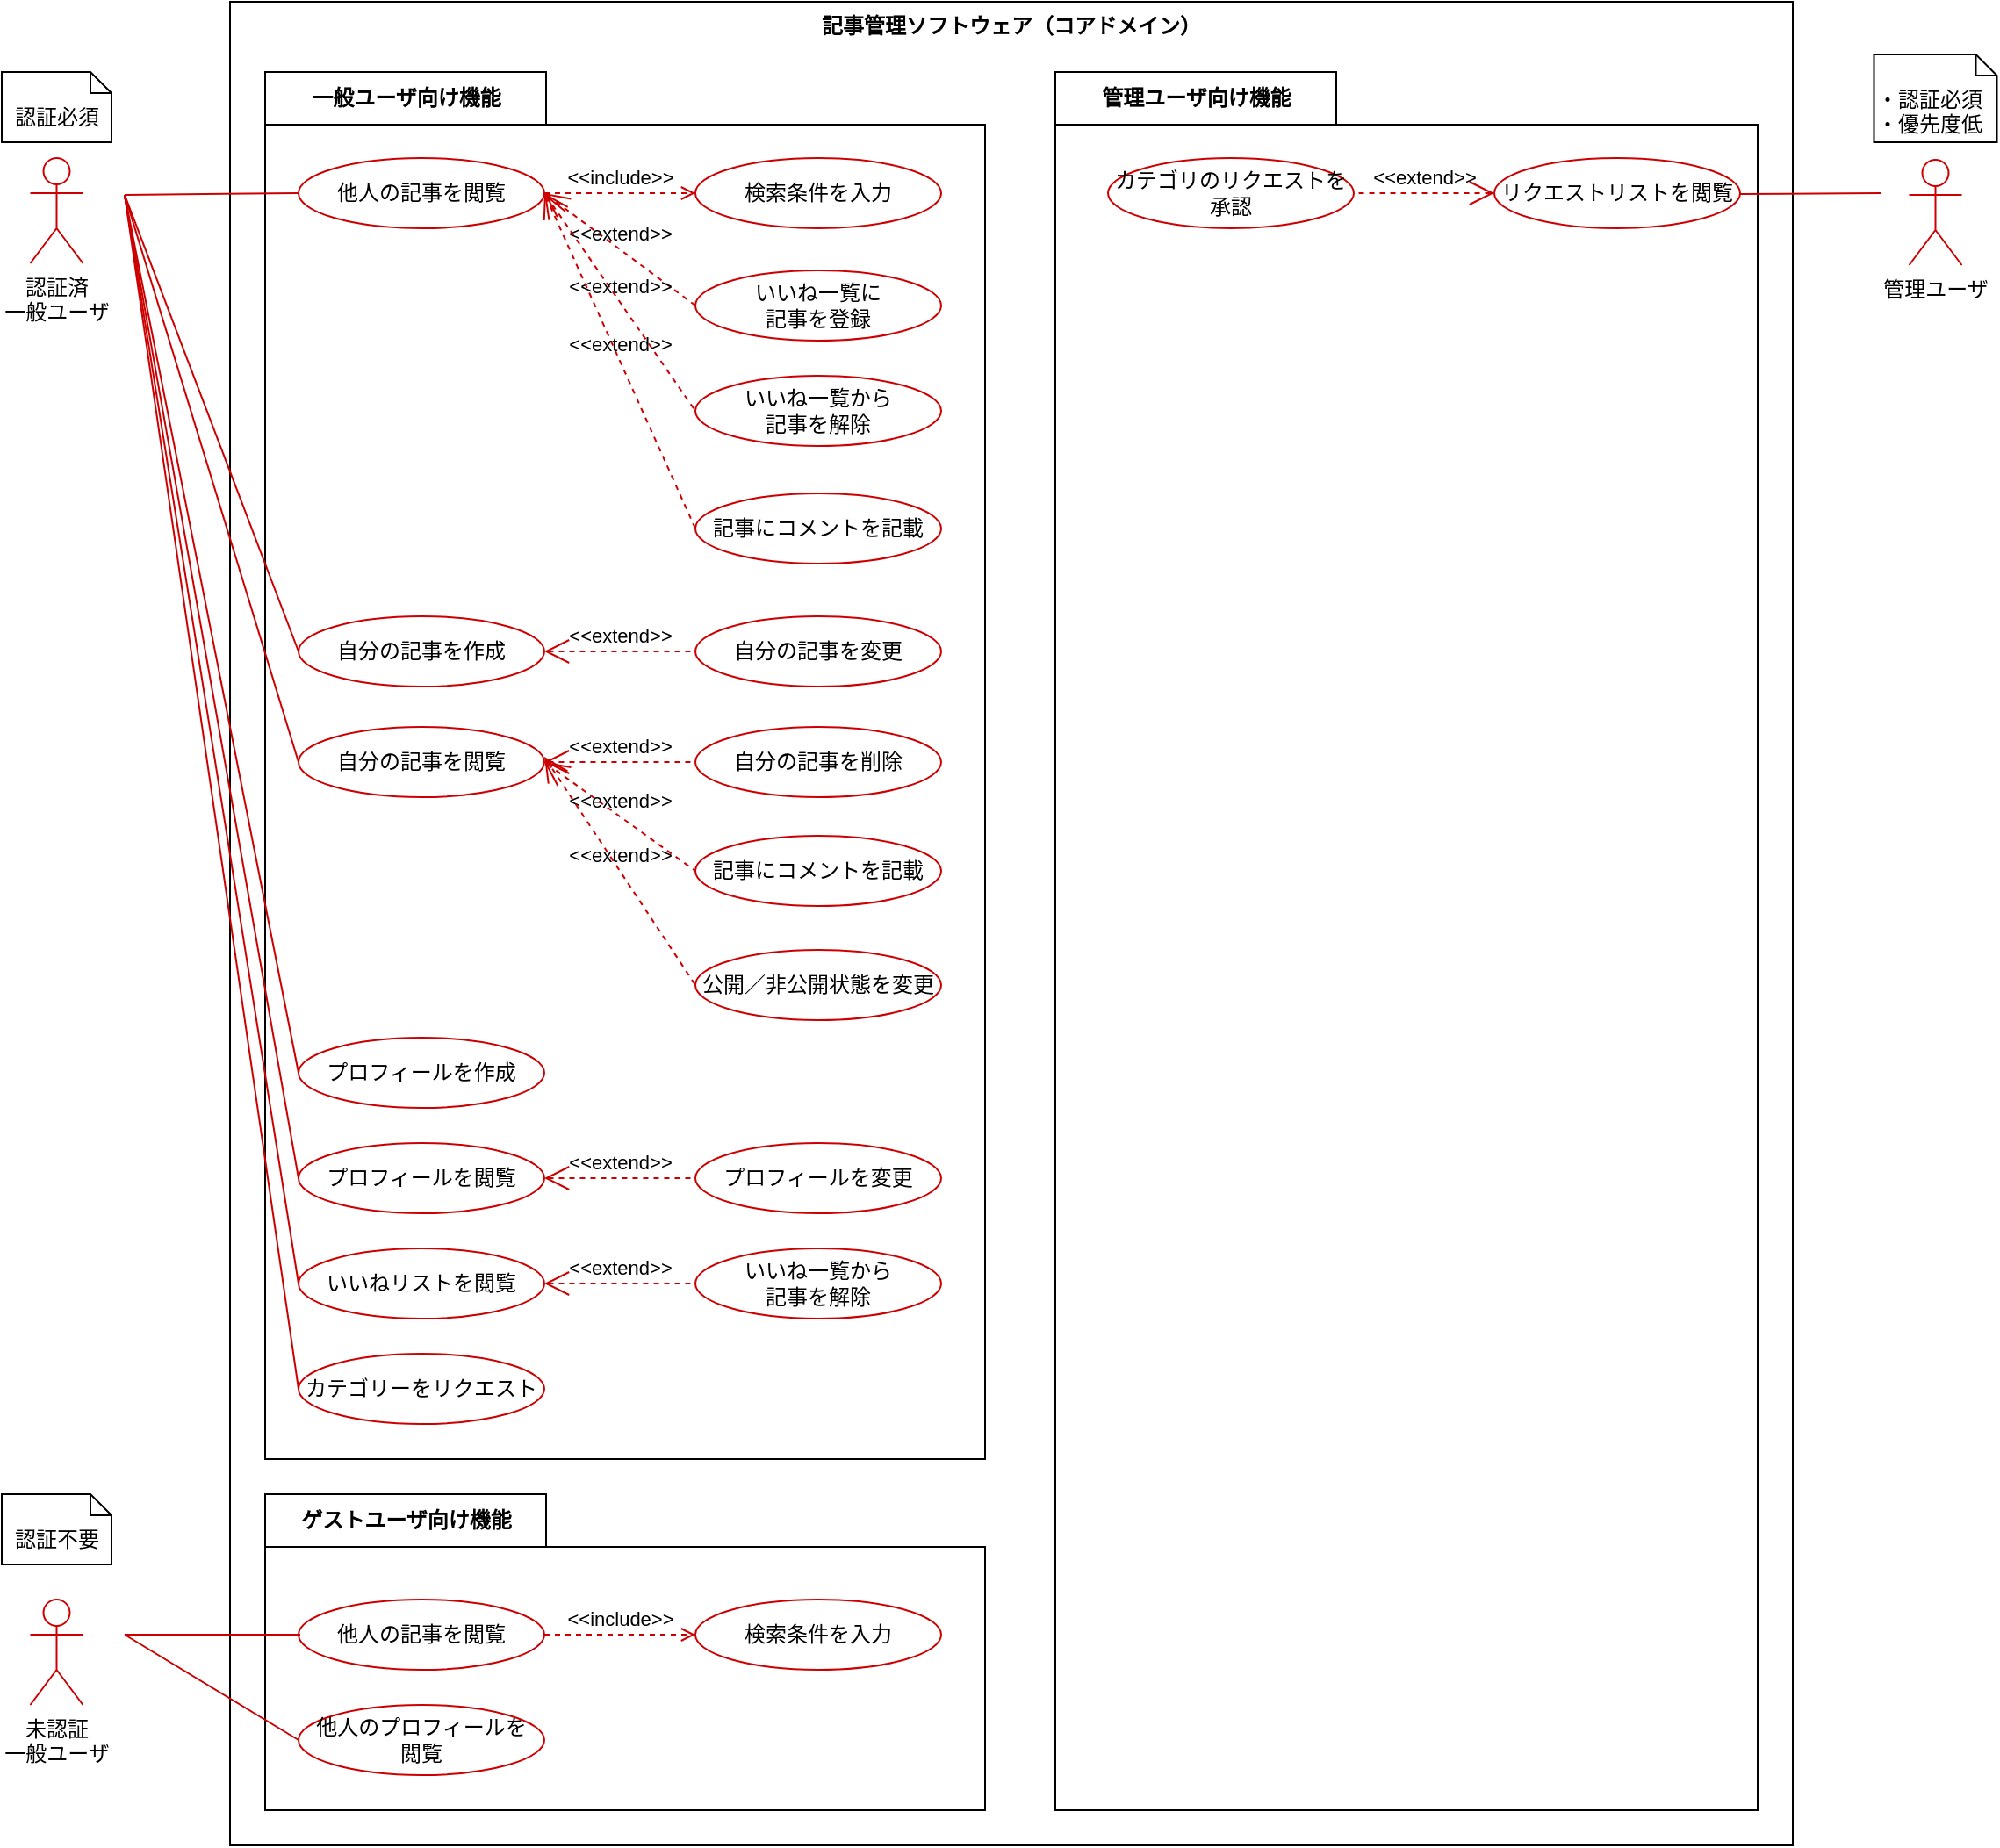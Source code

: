 <mxfile version="13.9.9" type="device"><diagram name="ユースケース図" id="e7e014a7-5840-1c2e-5031-d8a46d1fe8dd"><mxGraphModel dx="2031" dy="1100" grid="1" gridSize="10" guides="1" tooltips="1" connect="1" arrows="1" fold="1" page="1" pageScale="1" pageWidth="1169" pageHeight="826" background="#ffffff" math="0" shadow="0"><root><mxCell id="0"/><mxCell id="1" parent="0"/><mxCell id="8yZbtSi02i8_qKE5AEvQ-42" value="記事管理ソフトウェア（コアドメイン）" style="shape=rect;html=1;verticalAlign=top;fontStyle=1;whiteSpace=wrap;align=center;" parent="1" vertex="1"><mxGeometry x="460" y="130" width="890" height="1050" as="geometry"/></mxCell><mxCell id="41YGwBdxz8Aqm4RbffEi-1" value="ゲストユーザ向け機能" style="shape=folder;fontStyle=1;tabWidth=160;tabHeight=30;tabPosition=left;html=1;boundedLbl=1;labelInHeader=1;" parent="1" vertex="1"><mxGeometry x="480" y="980" width="410" height="180" as="geometry"/></mxCell><mxCell id="8yZbtSi02i8_qKE5AEvQ-117" value="管理ユーザ向け機能" style="shape=folder;fontStyle=1;tabWidth=160;tabHeight=30;tabPosition=left;html=1;boundedLbl=1;labelInHeader=1;" parent="1" vertex="1"><mxGeometry x="930" y="170" width="400" height="990" as="geometry"/></mxCell><mxCell id="8yZbtSi02i8_qKE5AEvQ-115" value="一般ユーザ向け機能" style="shape=folder;fontStyle=1;tabWidth=160;tabHeight=30;tabPosition=left;html=1;boundedLbl=1;labelInHeader=1;" parent="1" vertex="1"><mxGeometry x="480" y="170" width="410" height="790" as="geometry"/></mxCell><mxCell id="8yZbtSi02i8_qKE5AEvQ-43" value="他人の記事を閲覧" style="ellipse;whiteSpace=wrap;html=1;strokeColor=#CC0000;" parent="1" vertex="1"><mxGeometry x="499" y="219" width="140" height="40" as="geometry"/></mxCell><mxCell id="8yZbtSi02i8_qKE5AEvQ-44" value="自分の記事を作成" style="ellipse;whiteSpace=wrap;html=1;strokeColor=#CC0000;" parent="1" vertex="1"><mxGeometry x="499" y="480" width="140" height="40" as="geometry"/></mxCell><mxCell id="8yZbtSi02i8_qKE5AEvQ-45" value="自分の記事を削除" style="ellipse;whiteSpace=wrap;html=1;strokeColor=#CC0000;" parent="1" vertex="1"><mxGeometry x="725.0" y="543" width="140" height="40" as="geometry"/></mxCell><mxCell id="8yZbtSi02i8_qKE5AEvQ-46" value="自分の記事を変更" style="ellipse;whiteSpace=wrap;html=1;strokeColor=#CC0000;" parent="1" vertex="1"><mxGeometry x="725.0" y="480" width="140" height="40" as="geometry"/></mxCell><mxCell id="8yZbtSi02i8_qKE5AEvQ-50" value="" style="endArrow=none;html=1;entryX=0;entryY=0.5;entryDx=0;entryDy=0;strokeColor=#CC0000;" parent="1" target="8yZbtSi02i8_qKE5AEvQ-43" edge="1"><mxGeometry width="50" height="50" relative="1" as="geometry"><mxPoint x="400" y="240" as="sourcePoint"/><mxPoint x="480" y="370" as="targetPoint"/></mxGeometry></mxCell><mxCell id="8yZbtSi02i8_qKE5AEvQ-51" value="" style="endArrow=none;html=1;entryX=0;entryY=0.5;entryDx=0;entryDy=0;strokeColor=#CC0000;" parent="1" target="8yZbtSi02i8_qKE5AEvQ-44" edge="1"><mxGeometry width="50" height="50" relative="1" as="geometry"><mxPoint x="400" y="240" as="sourcePoint"/><mxPoint x="610.0" y="300" as="targetPoint"/></mxGeometry></mxCell><mxCell id="8yZbtSi02i8_qKE5AEvQ-54" value="認証必須" style="shape=note2;boundedLbl=1;whiteSpace=wrap;html=1;size=12;verticalAlign=top;align=center;" parent="1" vertex="1"><mxGeometry x="330" y="170" width="62.5" height="40" as="geometry"/></mxCell><mxCell id="8yZbtSi02i8_qKE5AEvQ-57" value="認証済&lt;br&gt;一般ユーザ" style="shape=umlActor;html=1;verticalLabelPosition=bottom;verticalAlign=top;align=center;strokeColor=#CC0000;" parent="1" vertex="1"><mxGeometry x="346.25" y="219" width="30" height="60" as="geometry"/></mxCell><mxCell id="8yZbtSi02i8_qKE5AEvQ-60" value="未認証&lt;br&gt;一般ユーザ" style="shape=umlActor;html=1;verticalLabelPosition=bottom;verticalAlign=top;align=center;strokeColor=#CC0000;direction=east;" parent="1" vertex="1"><mxGeometry x="346.25" y="1040" width="30" height="60" as="geometry"/></mxCell><mxCell id="8yZbtSi02i8_qKE5AEvQ-61" value="他人の記事を閲覧" style="ellipse;whiteSpace=wrap;html=1;strokeColor=#CC0000;direction=east;" parent="1" vertex="1"><mxGeometry x="499" y="1040" width="140" height="40" as="geometry"/></mxCell><mxCell id="8yZbtSi02i8_qKE5AEvQ-62" value="記事にコメントを記載" style="ellipse;whiteSpace=wrap;html=1;strokeColor=#CC0000;" parent="1" vertex="1"><mxGeometry x="725.0" y="605" width="140" height="40" as="geometry"/></mxCell><mxCell id="8yZbtSi02i8_qKE5AEvQ-65" value="" style="endArrow=none;html=1;strokeColor=#CC0000;" parent="1" edge="1"><mxGeometry width="50" height="50" relative="1" as="geometry"><mxPoint x="400" y="1060" as="sourcePoint"/><mxPoint x="500" y="1060" as="targetPoint"/></mxGeometry></mxCell><mxCell id="8yZbtSi02i8_qKE5AEvQ-67" value="検索条件を入力" style="ellipse;whiteSpace=wrap;html=1;strokeColor=#CC0000;direction=east;" parent="1" vertex="1"><mxGeometry x="725.0" y="1040" width="140" height="40" as="geometry"/></mxCell><mxCell id="8yZbtSi02i8_qKE5AEvQ-69" value="&amp;lt;&amp;lt;include&amp;gt;&amp;gt;" style="edgeStyle=none;html=1;endArrow=open;verticalAlign=bottom;dashed=1;labelBackgroundColor=none;strokeColor=#CC0000;exitX=1;exitY=0.5;exitDx=0;exitDy=0;" parent="1" source="8yZbtSi02i8_qKE5AEvQ-61" target="8yZbtSi02i8_qKE5AEvQ-67" edge="1"><mxGeometry width="160" relative="1" as="geometry"><mxPoint x="370" y="1207" as="sourcePoint"/><mxPoint x="480" y="1237" as="targetPoint"/></mxGeometry></mxCell><mxCell id="8yZbtSi02i8_qKE5AEvQ-70" value="いいね一覧に&lt;br&gt;記事を登録" style="ellipse;whiteSpace=wrap;html=1;strokeColor=#CC0000;" parent="1" vertex="1"><mxGeometry x="725.0" y="283" width="140" height="40" as="geometry"/></mxCell><mxCell id="8yZbtSi02i8_qKE5AEvQ-91" value="認証不要" style="shape=note2;boundedLbl=1;whiteSpace=wrap;html=1;size=12;verticalAlign=top;align=center;direction=east;" parent="1" vertex="1"><mxGeometry x="330" y="980" width="62.5" height="40" as="geometry"/></mxCell><mxCell id="8yZbtSi02i8_qKE5AEvQ-96" value="&amp;lt;&amp;lt;extend&amp;gt;&amp;gt;" style="edgeStyle=none;html=1;startArrow=open;endArrow=none;startSize=12;verticalAlign=bottom;dashed=1;labelBackgroundColor=none;entryX=0;entryY=0.5;entryDx=0;entryDy=0;strokeColor=#CC0000;exitX=1;exitY=0.5;exitDx=0;exitDy=0;" parent="1" source="8yZbtSi02i8_qKE5AEvQ-43" target="8yZbtSi02i8_qKE5AEvQ-70" edge="1"><mxGeometry width="160" relative="1" as="geometry"><mxPoint x="640" y="243" as="sourcePoint"/><mxPoint x="740" y="540" as="targetPoint"/></mxGeometry></mxCell><mxCell id="8yZbtSi02i8_qKE5AEvQ-97" value="いいねリストを閲覧" style="ellipse;whiteSpace=wrap;html=1;strokeColor=#CC0000;" parent="1" vertex="1"><mxGeometry x="499" y="840" width="140" height="40" as="geometry"/></mxCell><mxCell id="8yZbtSi02i8_qKE5AEvQ-99" value="" style="endArrow=none;html=1;entryX=0;entryY=0.5;entryDx=0;entryDy=0;strokeColor=#CC0000;" parent="1" target="8yZbtSi02i8_qKE5AEvQ-97" edge="1"><mxGeometry width="50" height="50" relative="1" as="geometry"><mxPoint x="400" y="240" as="sourcePoint"/><mxPoint x="526.25" y="240" as="targetPoint"/></mxGeometry></mxCell><mxCell id="8yZbtSi02i8_qKE5AEvQ-101" value="いいね一覧から&lt;br&gt;記事を解除" style="ellipse;whiteSpace=wrap;html=1;strokeColor=#CC0000;" parent="1" vertex="1"><mxGeometry x="725.0" y="840" width="140" height="40" as="geometry"/></mxCell><mxCell id="8yZbtSi02i8_qKE5AEvQ-104" value="プロフィールを作成" style="ellipse;whiteSpace=wrap;html=1;strokeColor=#CC0000;" parent="1" vertex="1"><mxGeometry x="499" y="720" width="140" height="40" as="geometry"/></mxCell><mxCell id="8yZbtSi02i8_qKE5AEvQ-105" value="プロフィールを変更" style="ellipse;whiteSpace=wrap;html=1;strokeColor=#CC0000;" parent="1" vertex="1"><mxGeometry x="725.0" y="780" width="140" height="40" as="geometry"/></mxCell><mxCell id="8yZbtSi02i8_qKE5AEvQ-106" value="プロフィールを閲覧" style="ellipse;whiteSpace=wrap;html=1;strokeColor=#CC0000;" parent="1" vertex="1"><mxGeometry x="499" y="780" width="140" height="40" as="geometry"/></mxCell><mxCell id="8yZbtSi02i8_qKE5AEvQ-107" value="" style="endArrow=none;html=1;entryX=0;entryY=0.5;entryDx=0;entryDy=0;strokeColor=#CC0000;" parent="1" target="8yZbtSi02i8_qKE5AEvQ-106" edge="1"><mxGeometry width="50" height="50" relative="1" as="geometry"><mxPoint x="400" y="240" as="sourcePoint"/><mxPoint x="376.667" y="620" as="targetPoint"/></mxGeometry></mxCell><mxCell id="8yZbtSi02i8_qKE5AEvQ-108" value="" style="endArrow=none;html=1;entryX=0;entryY=0.5;entryDx=0;entryDy=0;strokeColor=#CC0000;" parent="1" target="8yZbtSi02i8_qKE5AEvQ-112" edge="1"><mxGeometry width="50" height="50" relative="1" as="geometry"><mxPoint x="400" y="1060" as="sourcePoint"/><mxPoint x="460" y="1267" as="targetPoint"/></mxGeometry></mxCell><mxCell id="8yZbtSi02i8_qKE5AEvQ-109" value="" style="endArrow=none;html=1;entryX=0;entryY=0.5;entryDx=0;entryDy=0;strokeColor=#CC0000;" parent="1" target="8yZbtSi02i8_qKE5AEvQ-104" edge="1"><mxGeometry width="50" height="50" relative="1" as="geometry"><mxPoint x="400" y="240" as="sourcePoint"/><mxPoint x="390" y="590" as="targetPoint"/></mxGeometry></mxCell><mxCell id="8yZbtSi02i8_qKE5AEvQ-112" value="他人のプロフィールを&lt;br&gt;閲覧" style="ellipse;whiteSpace=wrap;html=1;strokeColor=#CC0000;direction=east;" parent="1" vertex="1"><mxGeometry x="499" y="1100" width="140" height="40" as="geometry"/></mxCell><mxCell id="8yZbtSi02i8_qKE5AEvQ-119" value="自分の記事を閲覧" style="ellipse;whiteSpace=wrap;html=1;strokeColor=#CC0000;" parent="1" vertex="1"><mxGeometry x="499" y="543" width="140" height="40" as="geometry"/></mxCell><mxCell id="8yZbtSi02i8_qKE5AEvQ-120" value="" style="endArrow=none;html=1;strokeColor=#CC0000;entryX=0;entryY=0.5;entryDx=0;entryDy=0;" parent="1" target="8yZbtSi02i8_qKE5AEvQ-119" edge="1"><mxGeometry width="50" height="50" relative="1" as="geometry"><mxPoint x="400" y="240" as="sourcePoint"/><mxPoint x="520" y="304" as="targetPoint"/></mxGeometry></mxCell><mxCell id="8yZbtSi02i8_qKE5AEvQ-121" value="&amp;lt;&amp;lt;extend&amp;gt;&amp;gt;" style="edgeStyle=none;html=1;startArrow=open;endArrow=none;startSize=12;verticalAlign=bottom;dashed=1;labelBackgroundColor=none;exitX=1;exitY=0.5;exitDx=0;exitDy=0;entryX=0;entryY=0.5;entryDx=0;entryDy=0;strokeColor=#CC0000;" parent="1" source="8yZbtSi02i8_qKE5AEvQ-44" target="8yZbtSi02i8_qKE5AEvQ-46" edge="1"><mxGeometry width="160" relative="1" as="geometry"><mxPoint x="660" y="492.58" as="sourcePoint"/><mxPoint x="730" y="492.58" as="targetPoint"/></mxGeometry></mxCell><mxCell id="8yZbtSi02i8_qKE5AEvQ-122" value="&amp;lt;&amp;lt;extend&amp;gt;&amp;gt;" style="edgeStyle=none;html=1;startArrow=open;endArrow=none;startSize=12;verticalAlign=bottom;dashed=1;labelBackgroundColor=none;exitX=1;exitY=0.5;exitDx=0;exitDy=0;entryX=0;entryY=0.5;entryDx=0;entryDy=0;strokeColor=#CC0000;" parent="1" source="8yZbtSi02i8_qKE5AEvQ-119" target="8yZbtSi02i8_qKE5AEvQ-45" edge="1"><mxGeometry width="160" relative="1" as="geometry"><mxPoint x="660" y="562.58" as="sourcePoint"/><mxPoint x="730" y="562.58" as="targetPoint"/></mxGeometry></mxCell><mxCell id="8yZbtSi02i8_qKE5AEvQ-123" value="&amp;lt;&amp;lt;extend&amp;gt;&amp;gt;" style="edgeStyle=none;html=1;startArrow=open;endArrow=none;startSize=12;verticalAlign=bottom;dashed=1;labelBackgroundColor=none;entryX=0;entryY=0.5;entryDx=0;entryDy=0;strokeColor=#CC0000;exitX=1;exitY=0.5;exitDx=0;exitDy=0;" parent="1" source="8yZbtSi02i8_qKE5AEvQ-106" target="8yZbtSi02i8_qKE5AEvQ-105" edge="1"><mxGeometry width="160" relative="1" as="geometry"><mxPoint x="650" y="680" as="sourcePoint"/><mxPoint x="725" y="750" as="targetPoint"/></mxGeometry></mxCell><mxCell id="8yZbtSi02i8_qKE5AEvQ-124" value="&amp;lt;&amp;lt;extend&amp;gt;&amp;gt;" style="edgeStyle=none;html=1;startArrow=open;endArrow=none;startSize=12;verticalAlign=bottom;dashed=1;labelBackgroundColor=none;entryX=0;entryY=0.5;entryDx=0;entryDy=0;strokeColor=#CC0000;exitX=1;exitY=0.5;exitDx=0;exitDy=0;" parent="1" source="8yZbtSi02i8_qKE5AEvQ-119" target="8yZbtSi02i8_qKE5AEvQ-62" edge="1"><mxGeometry width="160" relative="1" as="geometry"><mxPoint x="660" y="493" as="sourcePoint"/><mxPoint x="725" y="606" as="targetPoint"/></mxGeometry></mxCell><mxCell id="8yZbtSi02i8_qKE5AEvQ-126" value="&amp;lt;&amp;lt;extend&amp;gt;&amp;gt;" style="edgeStyle=none;html=1;startArrow=open;endArrow=none;startSize=12;verticalAlign=bottom;dashed=1;labelBackgroundColor=none;entryX=0;entryY=0.5;entryDx=0;entryDy=0;strokeColor=#CC0000;exitX=1;exitY=0.5;exitDx=0;exitDy=0;" parent="1" source="8yZbtSi02i8_qKE5AEvQ-97" target="8yZbtSi02i8_qKE5AEvQ-101" edge="1"><mxGeometry width="160" relative="1" as="geometry"><mxPoint x="665.0" y="830" as="sourcePoint"/><mxPoint x="740" y="830" as="targetPoint"/></mxGeometry></mxCell><mxCell id="8yZbtSi02i8_qKE5AEvQ-127" value="いいね一覧から&lt;br&gt;記事を解除" style="ellipse;whiteSpace=wrap;html=1;strokeColor=#CC0000;" parent="1" vertex="1"><mxGeometry x="725.0" y="343" width="140" height="40" as="geometry"/></mxCell><mxCell id="8yZbtSi02i8_qKE5AEvQ-128" value="&amp;lt;&amp;lt;extend&amp;gt;&amp;gt;" style="edgeStyle=none;html=1;startArrow=open;endArrow=none;startSize=12;verticalAlign=bottom;dashed=1;labelBackgroundColor=none;entryX=0;entryY=0.5;entryDx=0;entryDy=0;strokeColor=#CC0000;exitX=1;exitY=0.5;exitDx=0;exitDy=0;" parent="1" source="8yZbtSi02i8_qKE5AEvQ-43" target="8yZbtSi02i8_qKE5AEvQ-127" edge="1"><mxGeometry width="160" relative="1" as="geometry"><mxPoint x="655" y="253" as="sourcePoint"/><mxPoint x="740" y="250" as="targetPoint"/></mxGeometry></mxCell><mxCell id="8yZbtSi02i8_qKE5AEvQ-129" value="検索条件を入力" style="ellipse;whiteSpace=wrap;html=1;strokeColor=#CC0000;" parent="1" vertex="1"><mxGeometry x="725.0" y="219" width="140" height="40" as="geometry"/></mxCell><mxCell id="8yZbtSi02i8_qKE5AEvQ-132" value="&amp;lt;&amp;lt;include&amp;gt;&amp;gt;" style="edgeStyle=none;html=1;endArrow=open;verticalAlign=bottom;dashed=1;labelBackgroundColor=none;exitX=1;exitY=0.5;exitDx=0;exitDy=0;strokeColor=#CC0000;entryX=0;entryY=0.5;entryDx=0;entryDy=0;" parent="1" source="8yZbtSi02i8_qKE5AEvQ-43" target="8yZbtSi02i8_qKE5AEvQ-129" edge="1"><mxGeometry width="160" relative="1" as="geometry"><mxPoint x="760" y="290" as="sourcePoint"/><mxPoint x="680.0" y="291" as="targetPoint"/></mxGeometry></mxCell><mxCell id="41YGwBdxz8Aqm4RbffEi-2" style="edgeStyle=orthogonalEdgeStyle;rounded=0;orthogonalLoop=1;jettySize=auto;html=1;exitX=0.5;exitY=1;exitDx=0;exitDy=0;exitPerimeter=0;" parent="1" source="41YGwBdxz8Aqm4RbffEi-1" target="41YGwBdxz8Aqm4RbffEi-1" edge="1"><mxGeometry relative="1" as="geometry"/></mxCell><mxCell id="41YGwBdxz8Aqm4RbffEi-4" value="・認証必須&lt;br&gt;・優先度低" style="shape=note2;boundedLbl=1;whiteSpace=wrap;html=1;size=12;verticalAlign=top;align=left;" parent="1" vertex="1"><mxGeometry x="1396.25" y="160" width="70" height="50" as="geometry"/></mxCell><mxCell id="41YGwBdxz8Aqm4RbffEi-5" value="管理ユーザ" style="shape=umlActor;html=1;verticalLabelPosition=bottom;verticalAlign=top;align=center;strokeColor=#CC0000;" parent="1" vertex="1"><mxGeometry x="1416.25" y="220" width="30" height="60" as="geometry"/></mxCell><mxCell id="41YGwBdxz8Aqm4RbffEi-6" value="カテゴリーをリクエスト" style="ellipse;whiteSpace=wrap;html=1;strokeColor=#CC0000;" parent="1" vertex="1"><mxGeometry x="499" y="900" width="140" height="40" as="geometry"/></mxCell><mxCell id="41YGwBdxz8Aqm4RbffEi-7" value="" style="endArrow=none;html=1;strokeColor=#CC0000;entryX=0;entryY=0.5;entryDx=0;entryDy=0;" parent="1" target="41YGwBdxz8Aqm4RbffEi-6" edge="1"><mxGeometry width="50" height="50" relative="1" as="geometry"><mxPoint x="400" y="240" as="sourcePoint"/><mxPoint x="499" y="780" as="targetPoint"/></mxGeometry></mxCell><mxCell id="41YGwBdxz8Aqm4RbffEi-8" value="リクエストリストを閲覧" style="ellipse;whiteSpace=wrap;html=1;strokeColor=#CC0000;" parent="1" vertex="1"><mxGeometry x="1180" y="219" width="140" height="40" as="geometry"/></mxCell><mxCell id="41YGwBdxz8Aqm4RbffEi-9" value="カテゴリのリクエストを&lt;br&gt;承認" style="ellipse;whiteSpace=wrap;html=1;strokeColor=#CC0000;" parent="1" vertex="1"><mxGeometry x="960.0" y="219" width="140" height="40" as="geometry"/></mxCell><mxCell id="41YGwBdxz8Aqm4RbffEi-10" value="&amp;lt;&amp;lt;extend&amp;gt;&amp;gt;" style="edgeStyle=none;html=1;startArrow=open;endArrow=none;startSize=12;verticalAlign=bottom;dashed=1;labelBackgroundColor=none;entryX=1;entryY=0.5;entryDx=0;entryDy=0;strokeColor=#CC0000;" parent="1" source="41YGwBdxz8Aqm4RbffEi-8" target="41YGwBdxz8Aqm4RbffEi-9" edge="1"><mxGeometry width="160" relative="1" as="geometry"><mxPoint x="1060" y="302.5" as="sourcePoint"/><mxPoint x="1146" y="302.5" as="targetPoint"/></mxGeometry></mxCell><mxCell id="41YGwBdxz8Aqm4RbffEi-12" value="記事にコメントを記載" style="ellipse;whiteSpace=wrap;html=1;strokeColor=#CC0000;" parent="1" vertex="1"><mxGeometry x="725.0" y="410" width="140" height="40" as="geometry"/></mxCell><mxCell id="41YGwBdxz8Aqm4RbffEi-13" value="&amp;lt;&amp;lt;extend&amp;gt;&amp;gt;" style="edgeStyle=none;html=1;startArrow=open;endArrow=none;startSize=12;verticalAlign=bottom;dashed=1;labelBackgroundColor=none;entryX=0;entryY=0.5;entryDx=0;entryDy=0;strokeColor=#CC0000;exitX=1;exitY=0.5;exitDx=0;exitDy=0;" parent="1" source="8yZbtSi02i8_qKE5AEvQ-43" target="41YGwBdxz8Aqm4RbffEi-12" edge="1"><mxGeometry width="160" relative="1" as="geometry"><mxPoint x="630.0" y="351" as="sourcePoint"/><mxPoint x="716.0" y="413" as="targetPoint"/></mxGeometry></mxCell><mxCell id="41YGwBdxz8Aqm4RbffEi-14" value="" style="endArrow=none;html=1;strokeColor=#CC0000;" parent="1" edge="1"><mxGeometry width="50" height="50" relative="1" as="geometry"><mxPoint x="1320" y="239.5" as="sourcePoint"/><mxPoint x="1400" y="239" as="targetPoint"/></mxGeometry></mxCell><mxCell id="41YGwBdxz8Aqm4RbffEi-15" value="公開／非公開状態を変更" style="ellipse;whiteSpace=wrap;html=1;strokeColor=#CC0000;" parent="1" vertex="1"><mxGeometry x="725.0" y="670" width="140" height="40" as="geometry"/></mxCell><mxCell id="41YGwBdxz8Aqm4RbffEi-17" value="&amp;lt;&amp;lt;extend&amp;gt;&amp;gt;" style="edgeStyle=none;html=1;startArrow=open;endArrow=none;startSize=12;verticalAlign=bottom;dashed=1;labelBackgroundColor=none;entryX=0;entryY=0.5;entryDx=0;entryDy=0;strokeColor=#CC0000;" parent="1" target="41YGwBdxz8Aqm4RbffEi-15" edge="1"><mxGeometry width="160" relative="1" as="geometry"><mxPoint x="639" y="560" as="sourcePoint"/><mxPoint x="725.0" y="686" as="targetPoint"/></mxGeometry></mxCell></root></mxGraphModel></diagram></mxfile>